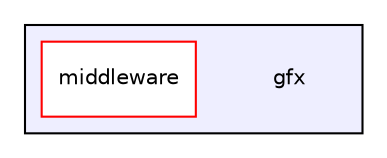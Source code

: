 digraph "C:/Harmony3/gfx" {
  compound=true
  node [ fontsize="10", fontname="Helvetica"];
  edge [ labelfontsize="10", labelfontname="Helvetica"];
  subgraph clusterdir_3a924b96366437974edfa9bf6ddad245 {
    graph [ bgcolor="#eeeeff", pencolor="black", label="" URL="dir_3a924b96366437974edfa9bf6ddad245.html"];
    dir_3a924b96366437974edfa9bf6ddad245 [shape=plaintext label="gfx"];
    dir_4a20292a2b12992f00d53f7edbd72d5d [shape=box label="middleware" color="red" fillcolor="white" style="filled" URL="dir_4a20292a2b12992f00d53f7edbd72d5d.html"];
  }
}
